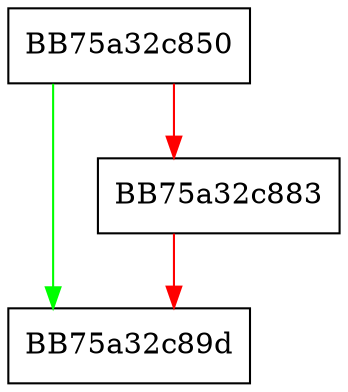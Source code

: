 digraph emulate_IL {
  node [shape="box"];
  graph [splines=ortho];
  BB75a32c850 -> BB75a32c89d [color="green"];
  BB75a32c850 -> BB75a32c883 [color="red"];
  BB75a32c883 -> BB75a32c89d [color="red"];
}